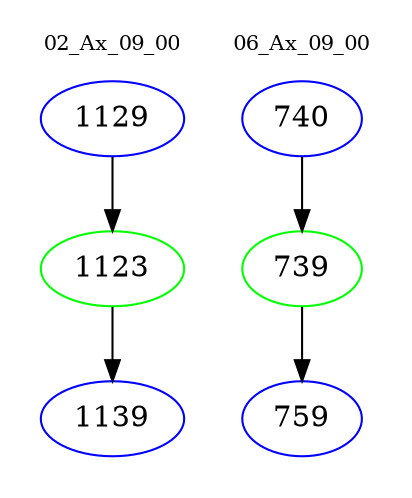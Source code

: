 digraph{
subgraph cluster_0 {
color = white
label = "02_Ax_09_00";
fontsize=10;
T0_1129 [label="1129", color="blue"]
T0_1129 -> T0_1123 [color="black"]
T0_1123 [label="1123", color="green"]
T0_1123 -> T0_1139 [color="black"]
T0_1139 [label="1139", color="blue"]
}
subgraph cluster_1 {
color = white
label = "06_Ax_09_00";
fontsize=10;
T1_740 [label="740", color="blue"]
T1_740 -> T1_739 [color="black"]
T1_739 [label="739", color="green"]
T1_739 -> T1_759 [color="black"]
T1_759 [label="759", color="blue"]
}
}
